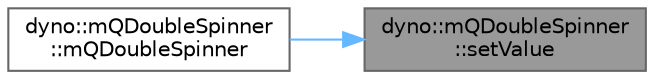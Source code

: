digraph "dyno::mQDoubleSpinner::setValue"
{
 // LATEX_PDF_SIZE
  bgcolor="transparent";
  edge [fontname=Helvetica,fontsize=10,labelfontname=Helvetica,labelfontsize=10];
  node [fontname=Helvetica,fontsize=10,shape=box,height=0.2,width=0.4];
  rankdir="RL";
  Node1 [id="Node000001",label="dyno::mQDoubleSpinner\l::setValue",height=0.2,width=0.4,color="gray40", fillcolor="grey60", style="filled", fontcolor="black",tooltip=" "];
  Node1 -> Node2 [id="edge1_Node000001_Node000002",dir="back",color="steelblue1",style="solid",tooltip=" "];
  Node2 [id="Node000002",label="dyno::mQDoubleSpinner\l::mQDoubleSpinner",height=0.2,width=0.4,color="grey40", fillcolor="white", style="filled",URL="$classdyno_1_1m_q_double_spinner.html#aa18e58ba62b9a88ca1b36a17198eef2e",tooltip=" "];
}
